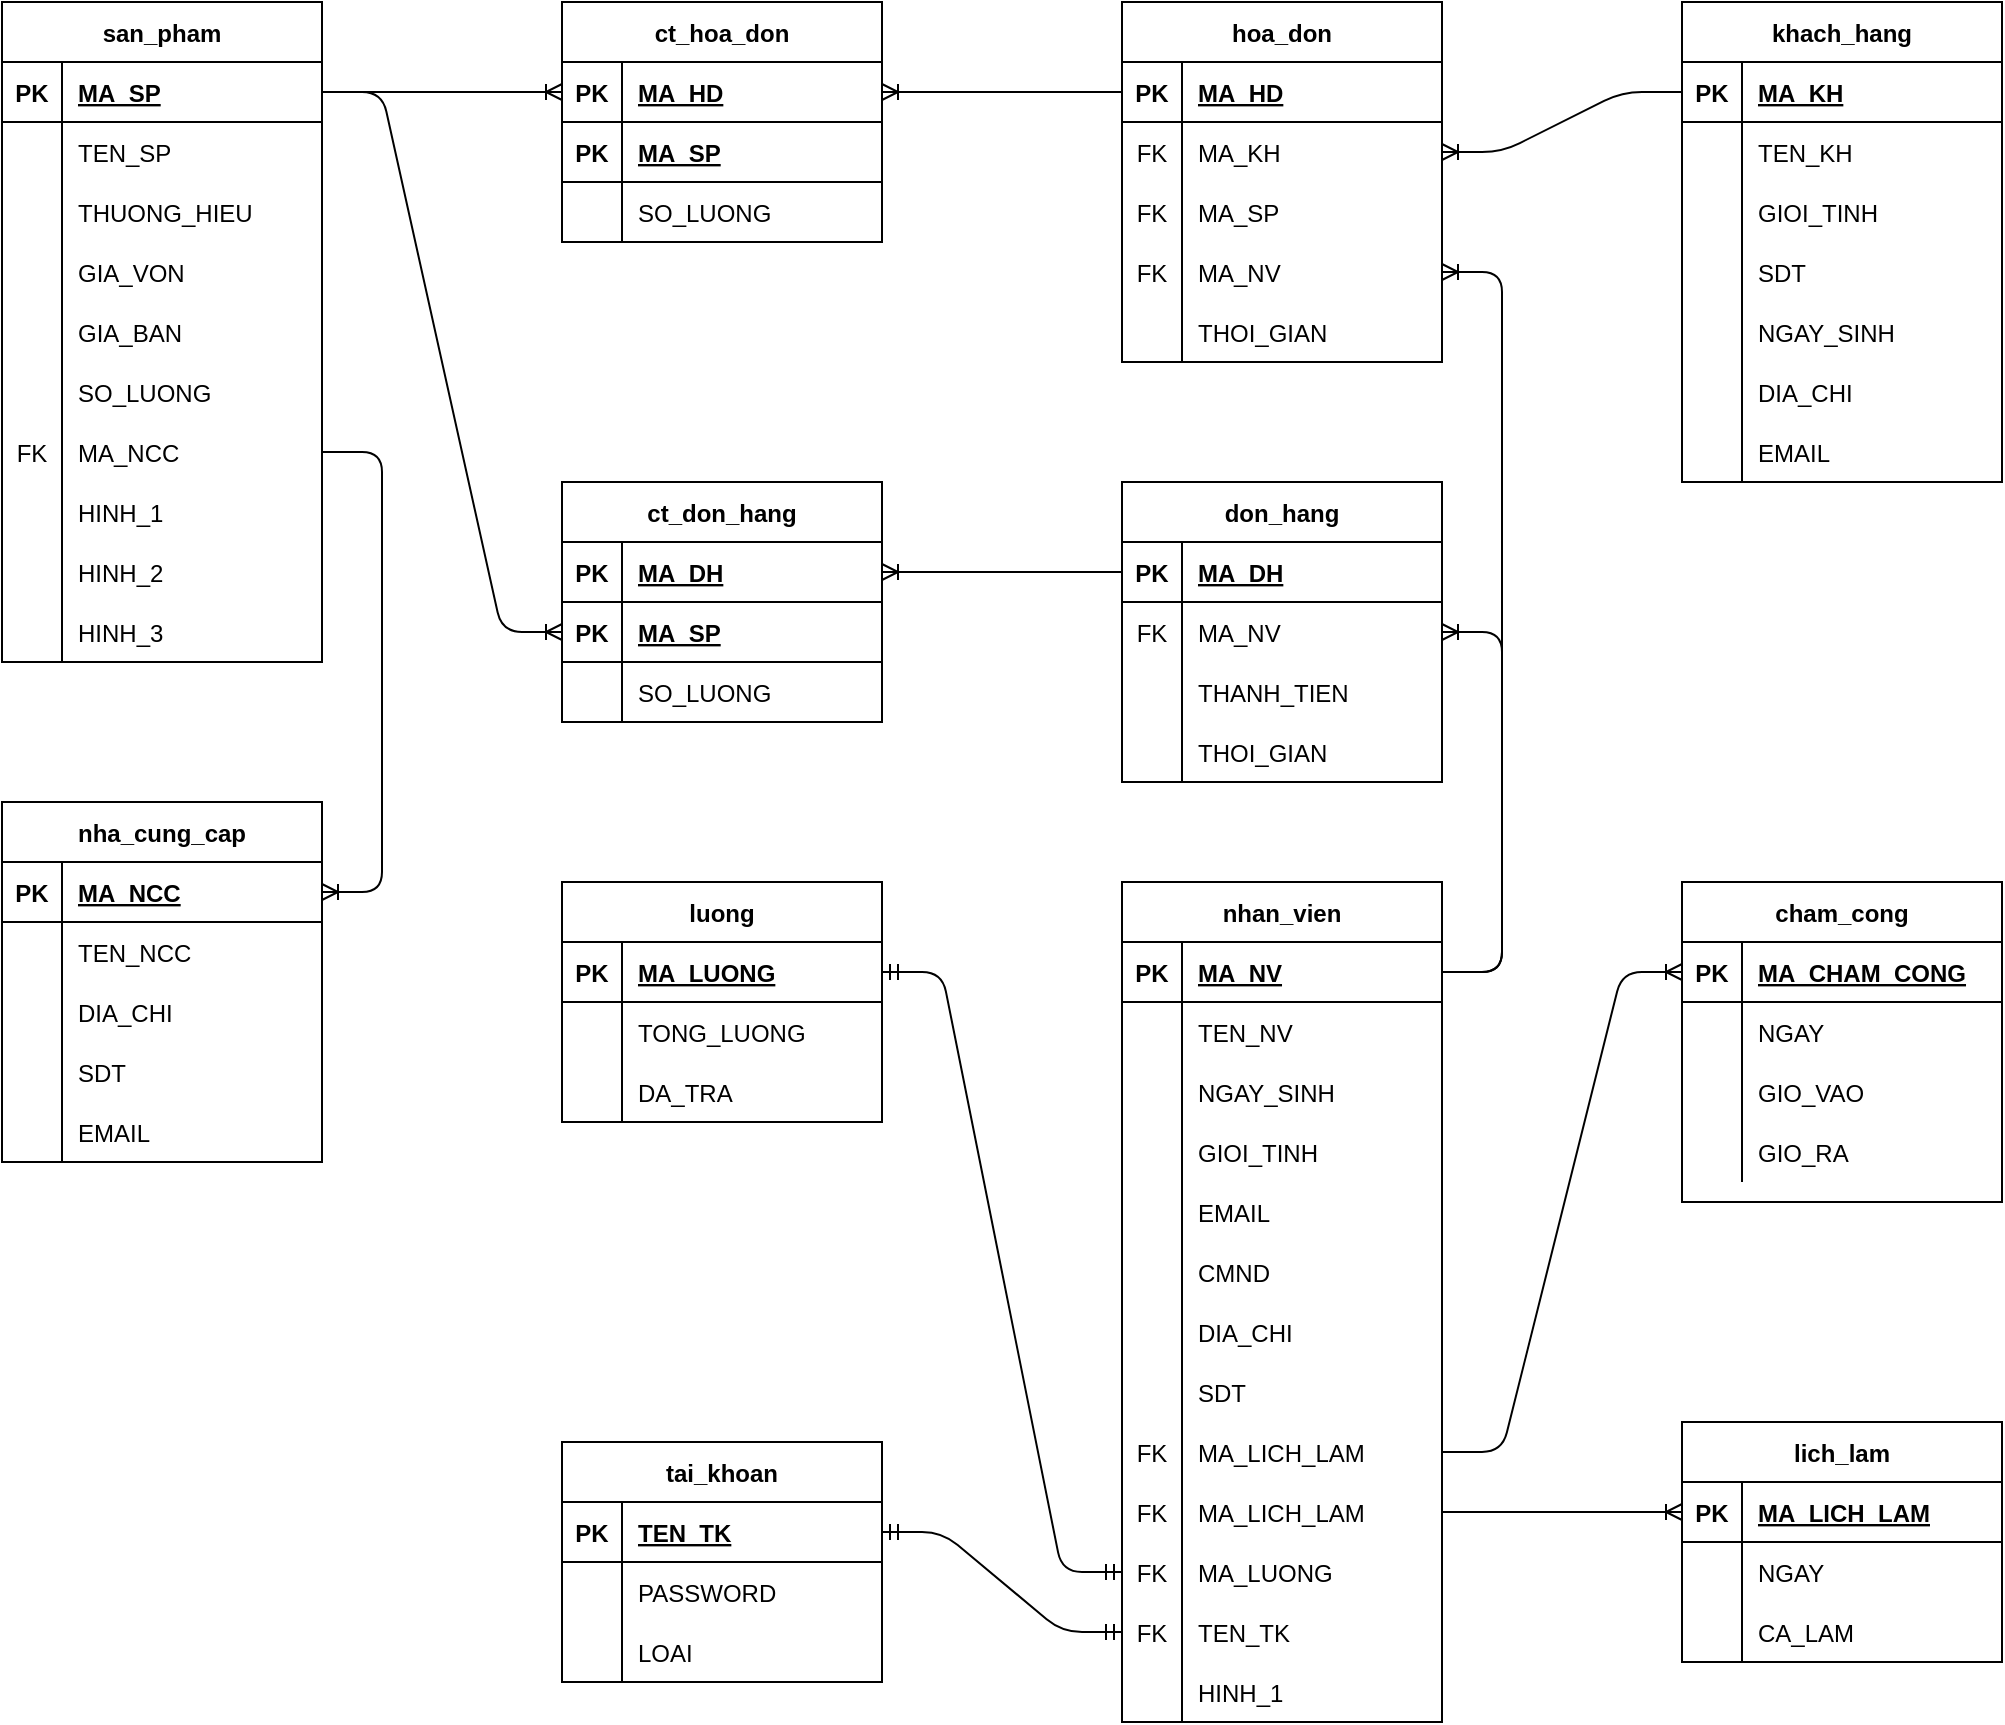 <mxfile version="13.10.6" type="device"><diagram id="R2lEEEUBdFMjLlhIrx00" name="Page-1"><mxGraphModel dx="1955" dy="898" grid="0" gridSize="10" guides="1" tooltips="1" connect="1" arrows="1" fold="1" page="0" pageScale="1" pageWidth="850" pageHeight="1100" math="0" shadow="0" extFonts="Permanent Marker^https://fonts.googleapis.com/css?family=Permanent+Marker"><root><mxCell id="0"/><mxCell id="1" parent="0"/><mxCell id="ixOHsUpX9Jf_jud0YiAF-10" value="san_pham" style="shape=table;startSize=30;container=1;collapsible=1;childLayout=tableLayout;fixedRows=1;rowLines=0;fontStyle=1;align=center;resizeLast=1;" vertex="1" parent="1"><mxGeometry x="80" width="160" height="330" as="geometry"/></mxCell><mxCell id="ixOHsUpX9Jf_jud0YiAF-11" value="" style="shape=partialRectangle;collapsible=0;dropTarget=0;pointerEvents=0;fillColor=none;top=0;left=0;bottom=1;right=0;points=[[0,0.5],[1,0.5]];portConstraint=eastwest;" vertex="1" parent="ixOHsUpX9Jf_jud0YiAF-10"><mxGeometry y="30" width="160" height="30" as="geometry"/></mxCell><mxCell id="ixOHsUpX9Jf_jud0YiAF-12" value="PK" style="shape=partialRectangle;connectable=0;fillColor=none;top=0;left=0;bottom=0;right=0;fontStyle=1;overflow=hidden;" vertex="1" parent="ixOHsUpX9Jf_jud0YiAF-11"><mxGeometry width="30" height="30" as="geometry"/></mxCell><mxCell id="ixOHsUpX9Jf_jud0YiAF-13" value="MA_SP" style="shape=partialRectangle;connectable=0;fillColor=none;top=0;left=0;bottom=0;right=0;align=left;spacingLeft=6;fontStyle=5;overflow=hidden;" vertex="1" parent="ixOHsUpX9Jf_jud0YiAF-11"><mxGeometry x="30" width="130" height="30" as="geometry"/></mxCell><mxCell id="ixOHsUpX9Jf_jud0YiAF-14" value="" style="shape=partialRectangle;collapsible=0;dropTarget=0;pointerEvents=0;fillColor=none;top=0;left=0;bottom=0;right=0;points=[[0,0.5],[1,0.5]];portConstraint=eastwest;" vertex="1" parent="ixOHsUpX9Jf_jud0YiAF-10"><mxGeometry y="60" width="160" height="30" as="geometry"/></mxCell><mxCell id="ixOHsUpX9Jf_jud0YiAF-15" value="" style="shape=partialRectangle;connectable=0;fillColor=none;top=0;left=0;bottom=0;right=0;editable=1;overflow=hidden;" vertex="1" parent="ixOHsUpX9Jf_jud0YiAF-14"><mxGeometry width="30" height="30" as="geometry"/></mxCell><mxCell id="ixOHsUpX9Jf_jud0YiAF-16" value="TEN_SP" style="shape=partialRectangle;connectable=0;fillColor=none;top=0;left=0;bottom=0;right=0;align=left;spacingLeft=6;overflow=hidden;" vertex="1" parent="ixOHsUpX9Jf_jud0YiAF-14"><mxGeometry x="30" width="130" height="30" as="geometry"/></mxCell><mxCell id="ixOHsUpX9Jf_jud0YiAF-17" value="" style="shape=partialRectangle;collapsible=0;dropTarget=0;pointerEvents=0;fillColor=none;top=0;left=0;bottom=0;right=0;points=[[0,0.5],[1,0.5]];portConstraint=eastwest;" vertex="1" parent="ixOHsUpX9Jf_jud0YiAF-10"><mxGeometry y="90" width="160" height="30" as="geometry"/></mxCell><mxCell id="ixOHsUpX9Jf_jud0YiAF-18" value="" style="shape=partialRectangle;connectable=0;fillColor=none;top=0;left=0;bottom=0;right=0;editable=1;overflow=hidden;" vertex="1" parent="ixOHsUpX9Jf_jud0YiAF-17"><mxGeometry width="30" height="30" as="geometry"/></mxCell><mxCell id="ixOHsUpX9Jf_jud0YiAF-19" value="THUONG_HIEU" style="shape=partialRectangle;connectable=0;fillColor=none;top=0;left=0;bottom=0;right=0;align=left;spacingLeft=6;overflow=hidden;" vertex="1" parent="ixOHsUpX9Jf_jud0YiAF-17"><mxGeometry x="30" width="130" height="30" as="geometry"/></mxCell><mxCell id="ixOHsUpX9Jf_jud0YiAF-20" value="" style="shape=partialRectangle;collapsible=0;dropTarget=0;pointerEvents=0;fillColor=none;top=0;left=0;bottom=0;right=0;points=[[0,0.5],[1,0.5]];portConstraint=eastwest;" vertex="1" parent="ixOHsUpX9Jf_jud0YiAF-10"><mxGeometry y="120" width="160" height="30" as="geometry"/></mxCell><mxCell id="ixOHsUpX9Jf_jud0YiAF-21" value="" style="shape=partialRectangle;connectable=0;fillColor=none;top=0;left=0;bottom=0;right=0;editable=1;overflow=hidden;" vertex="1" parent="ixOHsUpX9Jf_jud0YiAF-20"><mxGeometry width="30" height="30" as="geometry"/></mxCell><mxCell id="ixOHsUpX9Jf_jud0YiAF-22" value="GIA_VON" style="shape=partialRectangle;connectable=0;fillColor=none;top=0;left=0;bottom=0;right=0;align=left;spacingLeft=6;overflow=hidden;" vertex="1" parent="ixOHsUpX9Jf_jud0YiAF-20"><mxGeometry x="30" width="130" height="30" as="geometry"/></mxCell><mxCell id="ixOHsUpX9Jf_jud0YiAF-23" value="" style="shape=partialRectangle;collapsible=0;dropTarget=0;pointerEvents=0;fillColor=none;top=0;left=0;bottom=0;right=0;points=[[0,0.5],[1,0.5]];portConstraint=eastwest;" vertex="1" parent="ixOHsUpX9Jf_jud0YiAF-10"><mxGeometry y="150" width="160" height="30" as="geometry"/></mxCell><mxCell id="ixOHsUpX9Jf_jud0YiAF-24" value="" style="shape=partialRectangle;connectable=0;fillColor=none;top=0;left=0;bottom=0;right=0;editable=1;overflow=hidden;" vertex="1" parent="ixOHsUpX9Jf_jud0YiAF-23"><mxGeometry width="30" height="30" as="geometry"/></mxCell><mxCell id="ixOHsUpX9Jf_jud0YiAF-25" value="GIA_BAN" style="shape=partialRectangle;connectable=0;fillColor=none;top=0;left=0;bottom=0;right=0;align=left;spacingLeft=6;overflow=hidden;" vertex="1" parent="ixOHsUpX9Jf_jud0YiAF-23"><mxGeometry x="30" width="130" height="30" as="geometry"/></mxCell><mxCell id="ixOHsUpX9Jf_jud0YiAF-29" value="" style="shape=partialRectangle;collapsible=0;dropTarget=0;pointerEvents=0;fillColor=none;top=0;left=0;bottom=0;right=0;points=[[0,0.5],[1,0.5]];portConstraint=eastwest;" vertex="1" parent="ixOHsUpX9Jf_jud0YiAF-10"><mxGeometry y="180" width="160" height="30" as="geometry"/></mxCell><mxCell id="ixOHsUpX9Jf_jud0YiAF-30" value="" style="shape=partialRectangle;connectable=0;fillColor=none;top=0;left=0;bottom=0;right=0;editable=1;overflow=hidden;" vertex="1" parent="ixOHsUpX9Jf_jud0YiAF-29"><mxGeometry width="30" height="30" as="geometry"/></mxCell><mxCell id="ixOHsUpX9Jf_jud0YiAF-31" value="SO_LUONG" style="shape=partialRectangle;connectable=0;fillColor=none;top=0;left=0;bottom=0;right=0;align=left;spacingLeft=6;overflow=hidden;" vertex="1" parent="ixOHsUpX9Jf_jud0YiAF-29"><mxGeometry x="30" width="130" height="30" as="geometry"/></mxCell><mxCell id="ixOHsUpX9Jf_jud0YiAF-32" value="" style="shape=partialRectangle;collapsible=0;dropTarget=0;pointerEvents=0;fillColor=none;top=0;left=0;bottom=0;right=0;points=[[0,0.5],[1,0.5]];portConstraint=eastwest;" vertex="1" parent="ixOHsUpX9Jf_jud0YiAF-10"><mxGeometry y="210" width="160" height="30" as="geometry"/></mxCell><mxCell id="ixOHsUpX9Jf_jud0YiAF-33" value="FK" style="shape=partialRectangle;connectable=0;fillColor=none;top=0;left=0;bottom=0;right=0;fontStyle=0;overflow=hidden;" vertex="1" parent="ixOHsUpX9Jf_jud0YiAF-32"><mxGeometry width="30" height="30" as="geometry"/></mxCell><mxCell id="ixOHsUpX9Jf_jud0YiAF-34" value="MA_NCC" style="shape=partialRectangle;connectable=0;fillColor=none;top=0;left=0;bottom=0;right=0;align=left;spacingLeft=6;fontStyle=0;overflow=hidden;" vertex="1" parent="ixOHsUpX9Jf_jud0YiAF-32"><mxGeometry x="30" width="130" height="30" as="geometry"/></mxCell><mxCell id="ixOHsUpX9Jf_jud0YiAF-35" value="" style="shape=partialRectangle;collapsible=0;dropTarget=0;pointerEvents=0;fillColor=none;top=0;left=0;bottom=0;right=0;points=[[0,0.5],[1,0.5]];portConstraint=eastwest;" vertex="1" parent="ixOHsUpX9Jf_jud0YiAF-10"><mxGeometry y="240" width="160" height="30" as="geometry"/></mxCell><mxCell id="ixOHsUpX9Jf_jud0YiAF-36" value="" style="shape=partialRectangle;connectable=0;fillColor=none;top=0;left=0;bottom=0;right=0;editable=1;overflow=hidden;" vertex="1" parent="ixOHsUpX9Jf_jud0YiAF-35"><mxGeometry width="30" height="30" as="geometry"/></mxCell><mxCell id="ixOHsUpX9Jf_jud0YiAF-37" value="HINH_1" style="shape=partialRectangle;connectable=0;fillColor=none;top=0;left=0;bottom=0;right=0;align=left;spacingLeft=6;overflow=hidden;" vertex="1" parent="ixOHsUpX9Jf_jud0YiAF-35"><mxGeometry x="30" width="130" height="30" as="geometry"/></mxCell><mxCell id="ixOHsUpX9Jf_jud0YiAF-38" value="" style="shape=partialRectangle;collapsible=0;dropTarget=0;pointerEvents=0;fillColor=none;top=0;left=0;bottom=0;right=0;points=[[0,0.5],[1,0.5]];portConstraint=eastwest;" vertex="1" parent="ixOHsUpX9Jf_jud0YiAF-10"><mxGeometry y="270" width="160" height="30" as="geometry"/></mxCell><mxCell id="ixOHsUpX9Jf_jud0YiAF-39" value="" style="shape=partialRectangle;connectable=0;fillColor=none;top=0;left=0;bottom=0;right=0;editable=1;overflow=hidden;" vertex="1" parent="ixOHsUpX9Jf_jud0YiAF-38"><mxGeometry width="30" height="30" as="geometry"/></mxCell><mxCell id="ixOHsUpX9Jf_jud0YiAF-40" value="HINH_2" style="shape=partialRectangle;connectable=0;fillColor=none;top=0;left=0;bottom=0;right=0;align=left;spacingLeft=6;overflow=hidden;" vertex="1" parent="ixOHsUpX9Jf_jud0YiAF-38"><mxGeometry x="30" width="130" height="30" as="geometry"/></mxCell><mxCell id="ixOHsUpX9Jf_jud0YiAF-41" value="" style="shape=partialRectangle;collapsible=0;dropTarget=0;pointerEvents=0;fillColor=none;top=0;left=0;bottom=0;right=0;points=[[0,0.5],[1,0.5]];portConstraint=eastwest;" vertex="1" parent="ixOHsUpX9Jf_jud0YiAF-10"><mxGeometry y="300" width="160" height="30" as="geometry"/></mxCell><mxCell id="ixOHsUpX9Jf_jud0YiAF-42" value="" style="shape=partialRectangle;connectable=0;fillColor=none;top=0;left=0;bottom=0;right=0;editable=1;overflow=hidden;" vertex="1" parent="ixOHsUpX9Jf_jud0YiAF-41"><mxGeometry width="30" height="30" as="geometry"/></mxCell><mxCell id="ixOHsUpX9Jf_jud0YiAF-43" value="HINH_3" style="shape=partialRectangle;connectable=0;fillColor=none;top=0;left=0;bottom=0;right=0;align=left;spacingLeft=6;overflow=hidden;" vertex="1" parent="ixOHsUpX9Jf_jud0YiAF-41"><mxGeometry x="30" width="130" height="30" as="geometry"/></mxCell><mxCell id="ixOHsUpX9Jf_jud0YiAF-44" value="nha_cung_cap" style="shape=table;startSize=30;container=1;collapsible=1;childLayout=tableLayout;fixedRows=1;rowLines=0;fontStyle=1;align=center;resizeLast=1;" vertex="1" parent="1"><mxGeometry x="80" y="400" width="160" height="180" as="geometry"/></mxCell><mxCell id="ixOHsUpX9Jf_jud0YiAF-45" value="" style="shape=partialRectangle;collapsible=0;dropTarget=0;pointerEvents=0;fillColor=none;top=0;left=0;bottom=1;right=0;points=[[0,0.5],[1,0.5]];portConstraint=eastwest;" vertex="1" parent="ixOHsUpX9Jf_jud0YiAF-44"><mxGeometry y="30" width="160" height="30" as="geometry"/></mxCell><mxCell id="ixOHsUpX9Jf_jud0YiAF-46" value="PK" style="shape=partialRectangle;connectable=0;fillColor=none;top=0;left=0;bottom=0;right=0;fontStyle=1;overflow=hidden;" vertex="1" parent="ixOHsUpX9Jf_jud0YiAF-45"><mxGeometry width="30" height="30" as="geometry"/></mxCell><mxCell id="ixOHsUpX9Jf_jud0YiAF-47" value="MA_NCC" style="shape=partialRectangle;connectable=0;fillColor=none;top=0;left=0;bottom=0;right=0;align=left;spacingLeft=6;fontStyle=5;overflow=hidden;" vertex="1" parent="ixOHsUpX9Jf_jud0YiAF-45"><mxGeometry x="30" width="130" height="30" as="geometry"/></mxCell><mxCell id="ixOHsUpX9Jf_jud0YiAF-48" value="" style="shape=partialRectangle;collapsible=0;dropTarget=0;pointerEvents=0;fillColor=none;top=0;left=0;bottom=0;right=0;points=[[0,0.5],[1,0.5]];portConstraint=eastwest;" vertex="1" parent="ixOHsUpX9Jf_jud0YiAF-44"><mxGeometry y="60" width="160" height="30" as="geometry"/></mxCell><mxCell id="ixOHsUpX9Jf_jud0YiAF-49" value="" style="shape=partialRectangle;connectable=0;fillColor=none;top=0;left=0;bottom=0;right=0;editable=1;overflow=hidden;" vertex="1" parent="ixOHsUpX9Jf_jud0YiAF-48"><mxGeometry width="30" height="30" as="geometry"/></mxCell><mxCell id="ixOHsUpX9Jf_jud0YiAF-50" value="TEN_NCC" style="shape=partialRectangle;connectable=0;fillColor=none;top=0;left=0;bottom=0;right=0;align=left;spacingLeft=6;overflow=hidden;" vertex="1" parent="ixOHsUpX9Jf_jud0YiAF-48"><mxGeometry x="30" width="130" height="30" as="geometry"/></mxCell><mxCell id="ixOHsUpX9Jf_jud0YiAF-51" value="" style="shape=partialRectangle;collapsible=0;dropTarget=0;pointerEvents=0;fillColor=none;top=0;left=0;bottom=0;right=0;points=[[0,0.5],[1,0.5]];portConstraint=eastwest;" vertex="1" parent="ixOHsUpX9Jf_jud0YiAF-44"><mxGeometry y="90" width="160" height="30" as="geometry"/></mxCell><mxCell id="ixOHsUpX9Jf_jud0YiAF-52" value="" style="shape=partialRectangle;connectable=0;fillColor=none;top=0;left=0;bottom=0;right=0;editable=1;overflow=hidden;" vertex="1" parent="ixOHsUpX9Jf_jud0YiAF-51"><mxGeometry width="30" height="30" as="geometry"/></mxCell><mxCell id="ixOHsUpX9Jf_jud0YiAF-53" value="DIA_CHI" style="shape=partialRectangle;connectable=0;fillColor=none;top=0;left=0;bottom=0;right=0;align=left;spacingLeft=6;overflow=hidden;" vertex="1" parent="ixOHsUpX9Jf_jud0YiAF-51"><mxGeometry x="30" width="130" height="30" as="geometry"/></mxCell><mxCell id="ixOHsUpX9Jf_jud0YiAF-54" value="" style="shape=partialRectangle;collapsible=0;dropTarget=0;pointerEvents=0;fillColor=none;top=0;left=0;bottom=0;right=0;points=[[0,0.5],[1,0.5]];portConstraint=eastwest;" vertex="1" parent="ixOHsUpX9Jf_jud0YiAF-44"><mxGeometry y="120" width="160" height="30" as="geometry"/></mxCell><mxCell id="ixOHsUpX9Jf_jud0YiAF-55" value="" style="shape=partialRectangle;connectable=0;fillColor=none;top=0;left=0;bottom=0;right=0;editable=1;overflow=hidden;" vertex="1" parent="ixOHsUpX9Jf_jud0YiAF-54"><mxGeometry width="30" height="30" as="geometry"/></mxCell><mxCell id="ixOHsUpX9Jf_jud0YiAF-56" value="SDT" style="shape=partialRectangle;connectable=0;fillColor=none;top=0;left=0;bottom=0;right=0;align=left;spacingLeft=6;overflow=hidden;" vertex="1" parent="ixOHsUpX9Jf_jud0YiAF-54"><mxGeometry x="30" width="130" height="30" as="geometry"/></mxCell><mxCell id="ixOHsUpX9Jf_jud0YiAF-60" value="" style="shape=partialRectangle;collapsible=0;dropTarget=0;pointerEvents=0;fillColor=none;top=0;left=0;bottom=0;right=0;points=[[0,0.5],[1,0.5]];portConstraint=eastwest;" vertex="1" parent="ixOHsUpX9Jf_jud0YiAF-44"><mxGeometry y="150" width="160" height="30" as="geometry"/></mxCell><mxCell id="ixOHsUpX9Jf_jud0YiAF-61" value="" style="shape=partialRectangle;connectable=0;fillColor=none;top=0;left=0;bottom=0;right=0;editable=1;overflow=hidden;" vertex="1" parent="ixOHsUpX9Jf_jud0YiAF-60"><mxGeometry width="30" height="30" as="geometry"/></mxCell><mxCell id="ixOHsUpX9Jf_jud0YiAF-62" value="EMAIL" style="shape=partialRectangle;connectable=0;fillColor=none;top=0;left=0;bottom=0;right=0;align=left;spacingLeft=6;overflow=hidden;" vertex="1" parent="ixOHsUpX9Jf_jud0YiAF-60"><mxGeometry x="30" width="130" height="30" as="geometry"/></mxCell><mxCell id="ixOHsUpX9Jf_jud0YiAF-63" value="hoa_don" style="shape=table;startSize=30;container=1;collapsible=1;childLayout=tableLayout;fixedRows=1;rowLines=0;fontStyle=1;align=center;resizeLast=1;" vertex="1" parent="1"><mxGeometry x="640" width="160" height="180" as="geometry"/></mxCell><mxCell id="ixOHsUpX9Jf_jud0YiAF-64" value="" style="shape=partialRectangle;collapsible=0;dropTarget=0;pointerEvents=0;fillColor=none;top=0;left=0;bottom=1;right=0;points=[[0,0.5],[1,0.5]];portConstraint=eastwest;" vertex="1" parent="ixOHsUpX9Jf_jud0YiAF-63"><mxGeometry y="30" width="160" height="30" as="geometry"/></mxCell><mxCell id="ixOHsUpX9Jf_jud0YiAF-65" value="PK" style="shape=partialRectangle;connectable=0;fillColor=none;top=0;left=0;bottom=0;right=0;fontStyle=1;overflow=hidden;" vertex="1" parent="ixOHsUpX9Jf_jud0YiAF-64"><mxGeometry width="30" height="30" as="geometry"/></mxCell><mxCell id="ixOHsUpX9Jf_jud0YiAF-66" value="MA_HD" style="shape=partialRectangle;connectable=0;fillColor=none;top=0;left=0;bottom=0;right=0;align=left;spacingLeft=6;fontStyle=5;overflow=hidden;" vertex="1" parent="ixOHsUpX9Jf_jud0YiAF-64"><mxGeometry x="30" width="130" height="30" as="geometry"/></mxCell><mxCell id="ixOHsUpX9Jf_jud0YiAF-76" value="" style="shape=partialRectangle;collapsible=0;dropTarget=0;pointerEvents=0;fillColor=none;top=0;left=0;bottom=0;right=0;points=[[0,0.5],[1,0.5]];portConstraint=eastwest;" vertex="1" parent="ixOHsUpX9Jf_jud0YiAF-63"><mxGeometry y="60" width="160" height="30" as="geometry"/></mxCell><mxCell id="ixOHsUpX9Jf_jud0YiAF-77" value="FK" style="shape=partialRectangle;connectable=0;fillColor=none;top=0;left=0;bottom=0;right=0;fontStyle=0;overflow=hidden;" vertex="1" parent="ixOHsUpX9Jf_jud0YiAF-76"><mxGeometry width="30" height="30" as="geometry"/></mxCell><mxCell id="ixOHsUpX9Jf_jud0YiAF-78" value="MA_KH" style="shape=partialRectangle;connectable=0;fillColor=none;top=0;left=0;bottom=0;right=0;align=left;spacingLeft=6;fontStyle=0;overflow=hidden;" vertex="1" parent="ixOHsUpX9Jf_jud0YiAF-76"><mxGeometry x="30" width="130" height="30" as="geometry"/></mxCell><mxCell id="ixOHsUpX9Jf_jud0YiAF-79" value="" style="shape=partialRectangle;collapsible=0;dropTarget=0;pointerEvents=0;fillColor=none;top=0;left=0;bottom=0;right=0;points=[[0,0.5],[1,0.5]];portConstraint=eastwest;" vertex="1" parent="ixOHsUpX9Jf_jud0YiAF-63"><mxGeometry y="90" width="160" height="30" as="geometry"/></mxCell><mxCell id="ixOHsUpX9Jf_jud0YiAF-80" value="FK" style="shape=partialRectangle;connectable=0;fillColor=none;top=0;left=0;bottom=0;right=0;fontStyle=0;overflow=hidden;" vertex="1" parent="ixOHsUpX9Jf_jud0YiAF-79"><mxGeometry width="30" height="30" as="geometry"/></mxCell><mxCell id="ixOHsUpX9Jf_jud0YiAF-81" value="MA_SP" style="shape=partialRectangle;connectable=0;fillColor=none;top=0;left=0;bottom=0;right=0;align=left;spacingLeft=6;fontStyle=0;overflow=hidden;" vertex="1" parent="ixOHsUpX9Jf_jud0YiAF-79"><mxGeometry x="30" width="130" height="30" as="geometry"/></mxCell><mxCell id="ixOHsUpX9Jf_jud0YiAF-82" value="" style="shape=partialRectangle;collapsible=0;dropTarget=0;pointerEvents=0;fillColor=none;top=0;left=0;bottom=0;right=0;points=[[0,0.5],[1,0.5]];portConstraint=eastwest;" vertex="1" parent="ixOHsUpX9Jf_jud0YiAF-63"><mxGeometry y="120" width="160" height="30" as="geometry"/></mxCell><mxCell id="ixOHsUpX9Jf_jud0YiAF-83" value="FK" style="shape=partialRectangle;connectable=0;fillColor=none;top=0;left=0;bottom=0;right=0;fontStyle=0;overflow=hidden;" vertex="1" parent="ixOHsUpX9Jf_jud0YiAF-82"><mxGeometry width="30" height="30" as="geometry"/></mxCell><mxCell id="ixOHsUpX9Jf_jud0YiAF-84" value="MA_NV" style="shape=partialRectangle;connectable=0;fillColor=none;top=0;left=0;bottom=0;right=0;align=left;spacingLeft=6;fontStyle=0;overflow=hidden;" vertex="1" parent="ixOHsUpX9Jf_jud0YiAF-82"><mxGeometry x="30" width="130" height="30" as="geometry"/></mxCell><mxCell id="ixOHsUpX9Jf_jud0YiAF-85" value="" style="shape=partialRectangle;collapsible=0;dropTarget=0;pointerEvents=0;fillColor=none;top=0;left=0;bottom=0;right=0;points=[[0,0.5],[1,0.5]];portConstraint=eastwest;" vertex="1" parent="ixOHsUpX9Jf_jud0YiAF-63"><mxGeometry y="150" width="160" height="30" as="geometry"/></mxCell><mxCell id="ixOHsUpX9Jf_jud0YiAF-86" value="" style="shape=partialRectangle;connectable=0;fillColor=none;top=0;left=0;bottom=0;right=0;editable=1;overflow=hidden;" vertex="1" parent="ixOHsUpX9Jf_jud0YiAF-85"><mxGeometry width="30" height="30" as="geometry"/></mxCell><mxCell id="ixOHsUpX9Jf_jud0YiAF-87" value="THOI_GIAN" style="shape=partialRectangle;connectable=0;fillColor=none;top=0;left=0;bottom=0;right=0;align=left;spacingLeft=6;overflow=hidden;" vertex="1" parent="ixOHsUpX9Jf_jud0YiAF-85"><mxGeometry x="30" width="130" height="30" as="geometry"/></mxCell><mxCell id="ixOHsUpX9Jf_jud0YiAF-88" value="ct_hoa_don" style="shape=table;startSize=30;container=1;collapsible=1;childLayout=tableLayout;fixedRows=1;rowLines=0;fontStyle=1;align=center;resizeLast=1;" vertex="1" parent="1"><mxGeometry x="360" width="160" height="120" as="geometry"/></mxCell><mxCell id="ixOHsUpX9Jf_jud0YiAF-89" value="" style="shape=partialRectangle;collapsible=0;dropTarget=0;pointerEvents=0;fillColor=none;top=0;left=0;bottom=1;right=0;points=[[0,0.5],[1,0.5]];portConstraint=eastwest;" vertex="1" parent="ixOHsUpX9Jf_jud0YiAF-88"><mxGeometry y="30" width="160" height="30" as="geometry"/></mxCell><mxCell id="ixOHsUpX9Jf_jud0YiAF-90" value="PK" style="shape=partialRectangle;connectable=0;fillColor=none;top=0;left=0;bottom=0;right=0;fontStyle=1;overflow=hidden;" vertex="1" parent="ixOHsUpX9Jf_jud0YiAF-89"><mxGeometry width="30" height="30" as="geometry"/></mxCell><mxCell id="ixOHsUpX9Jf_jud0YiAF-91" value="MA_HD" style="shape=partialRectangle;connectable=0;fillColor=none;top=0;left=0;bottom=0;right=0;align=left;spacingLeft=6;fontStyle=5;overflow=hidden;" vertex="1" parent="ixOHsUpX9Jf_jud0YiAF-89"><mxGeometry x="30" width="130" height="30" as="geometry"/></mxCell><mxCell id="ixOHsUpX9Jf_jud0YiAF-101" value="" style="shape=partialRectangle;collapsible=0;dropTarget=0;pointerEvents=0;fillColor=none;top=0;left=0;bottom=1;right=0;points=[[0,0.5],[1,0.5]];portConstraint=eastwest;" vertex="1" parent="ixOHsUpX9Jf_jud0YiAF-88"><mxGeometry y="60" width="160" height="30" as="geometry"/></mxCell><mxCell id="ixOHsUpX9Jf_jud0YiAF-102" value="PK" style="shape=partialRectangle;connectable=0;fillColor=none;top=0;left=0;bottom=0;right=0;fontStyle=1;overflow=hidden;" vertex="1" parent="ixOHsUpX9Jf_jud0YiAF-101"><mxGeometry width="30" height="30" as="geometry"/></mxCell><mxCell id="ixOHsUpX9Jf_jud0YiAF-103" value="MA_SP" style="shape=partialRectangle;connectable=0;fillColor=none;top=0;left=0;bottom=0;right=0;align=left;spacingLeft=6;fontStyle=5;overflow=hidden;" vertex="1" parent="ixOHsUpX9Jf_jud0YiAF-101"><mxGeometry x="30" width="130" height="30" as="geometry"/></mxCell><mxCell id="ixOHsUpX9Jf_jud0YiAF-92" value="" style="shape=partialRectangle;collapsible=0;dropTarget=0;pointerEvents=0;fillColor=none;top=0;left=0;bottom=0;right=0;points=[[0,0.5],[1,0.5]];portConstraint=eastwest;" vertex="1" parent="ixOHsUpX9Jf_jud0YiAF-88"><mxGeometry y="90" width="160" height="30" as="geometry"/></mxCell><mxCell id="ixOHsUpX9Jf_jud0YiAF-93" value="" style="shape=partialRectangle;connectable=0;fillColor=none;top=0;left=0;bottom=0;right=0;editable=1;overflow=hidden;" vertex="1" parent="ixOHsUpX9Jf_jud0YiAF-92"><mxGeometry width="30" height="30" as="geometry"/></mxCell><mxCell id="ixOHsUpX9Jf_jud0YiAF-94" value="SO_LUONG" style="shape=partialRectangle;connectable=0;fillColor=none;top=0;left=0;bottom=0;right=0;align=left;spacingLeft=6;overflow=hidden;" vertex="1" parent="ixOHsUpX9Jf_jud0YiAF-92"><mxGeometry x="30" width="130" height="30" as="geometry"/></mxCell><mxCell id="ixOHsUpX9Jf_jud0YiAF-104" value="" style="edgeStyle=entityRelationEdgeStyle;fontSize=12;html=1;endArrow=ERoneToMany;exitX=1;exitY=0.5;exitDx=0;exitDy=0;entryX=0;entryY=0.5;entryDx=0;entryDy=0;" edge="1" parent="1" source="ixOHsUpX9Jf_jud0YiAF-11" target="ixOHsUpX9Jf_jud0YiAF-89"><mxGeometry width="100" height="100" relative="1" as="geometry"><mxPoint x="370" y="360" as="sourcePoint"/><mxPoint x="470" y="260" as="targetPoint"/></mxGeometry></mxCell><mxCell id="ixOHsUpX9Jf_jud0YiAF-106" value="" style="edgeStyle=entityRelationEdgeStyle;fontSize=12;html=1;endArrow=ERoneToMany;exitX=0;exitY=0.5;exitDx=0;exitDy=0;entryX=1;entryY=0.5;entryDx=0;entryDy=0;" edge="1" parent="1" source="ixOHsUpX9Jf_jud0YiAF-64" target="ixOHsUpX9Jf_jud0YiAF-89"><mxGeometry width="100" height="100" relative="1" as="geometry"><mxPoint x="440" y="270" as="sourcePoint"/><mxPoint x="540" y="170" as="targetPoint"/></mxGeometry></mxCell><mxCell id="ixOHsUpX9Jf_jud0YiAF-107" value="don_hang" style="shape=table;startSize=30;container=1;collapsible=1;childLayout=tableLayout;fixedRows=1;rowLines=0;fontStyle=1;align=center;resizeLast=1;" vertex="1" parent="1"><mxGeometry x="640" y="240" width="160" height="150" as="geometry"/></mxCell><mxCell id="ixOHsUpX9Jf_jud0YiAF-108" value="" style="shape=partialRectangle;collapsible=0;dropTarget=0;pointerEvents=0;fillColor=none;top=0;left=0;bottom=1;right=0;points=[[0,0.5],[1,0.5]];portConstraint=eastwest;" vertex="1" parent="ixOHsUpX9Jf_jud0YiAF-107"><mxGeometry y="30" width="160" height="30" as="geometry"/></mxCell><mxCell id="ixOHsUpX9Jf_jud0YiAF-109" value="PK" style="shape=partialRectangle;connectable=0;fillColor=none;top=0;left=0;bottom=0;right=0;fontStyle=1;overflow=hidden;" vertex="1" parent="ixOHsUpX9Jf_jud0YiAF-108"><mxGeometry width="30" height="30" as="geometry"/></mxCell><mxCell id="ixOHsUpX9Jf_jud0YiAF-110" value="MA_DH" style="shape=partialRectangle;connectable=0;fillColor=none;top=0;left=0;bottom=0;right=0;align=left;spacingLeft=6;fontStyle=5;overflow=hidden;" vertex="1" parent="ixOHsUpX9Jf_jud0YiAF-108"><mxGeometry x="30" width="130" height="30" as="geometry"/></mxCell><mxCell id="ixOHsUpX9Jf_jud0YiAF-120" value="" style="shape=partialRectangle;collapsible=0;dropTarget=0;pointerEvents=0;fillColor=none;top=0;left=0;bottom=0;right=0;points=[[0,0.5],[1,0.5]];portConstraint=eastwest;" vertex="1" parent="ixOHsUpX9Jf_jud0YiAF-107"><mxGeometry y="60" width="160" height="30" as="geometry"/></mxCell><mxCell id="ixOHsUpX9Jf_jud0YiAF-121" value="FK" style="shape=partialRectangle;connectable=0;fillColor=none;top=0;left=0;bottom=0;right=0;fontStyle=0;overflow=hidden;" vertex="1" parent="ixOHsUpX9Jf_jud0YiAF-120"><mxGeometry width="30" height="30" as="geometry"/></mxCell><mxCell id="ixOHsUpX9Jf_jud0YiAF-122" value="MA_NV" style="shape=partialRectangle;connectable=0;fillColor=none;top=0;left=0;bottom=0;right=0;align=left;spacingLeft=6;fontStyle=0;overflow=hidden;" vertex="1" parent="ixOHsUpX9Jf_jud0YiAF-120"><mxGeometry x="30" width="130" height="30" as="geometry"/></mxCell><mxCell id="ixOHsUpX9Jf_jud0YiAF-123" value="" style="shape=partialRectangle;collapsible=0;dropTarget=0;pointerEvents=0;fillColor=none;top=0;left=0;bottom=0;right=0;points=[[0,0.5],[1,0.5]];portConstraint=eastwest;" vertex="1" parent="ixOHsUpX9Jf_jud0YiAF-107"><mxGeometry y="90" width="160" height="30" as="geometry"/></mxCell><mxCell id="ixOHsUpX9Jf_jud0YiAF-124" value="" style="shape=partialRectangle;connectable=0;fillColor=none;top=0;left=0;bottom=0;right=0;editable=1;overflow=hidden;" vertex="1" parent="ixOHsUpX9Jf_jud0YiAF-123"><mxGeometry width="30" height="30" as="geometry"/></mxCell><mxCell id="ixOHsUpX9Jf_jud0YiAF-125" value="THANH_TIEN" style="shape=partialRectangle;connectable=0;fillColor=none;top=0;left=0;bottom=0;right=0;align=left;spacingLeft=6;overflow=hidden;" vertex="1" parent="ixOHsUpX9Jf_jud0YiAF-123"><mxGeometry x="30" width="130" height="30" as="geometry"/></mxCell><mxCell id="ixOHsUpX9Jf_jud0YiAF-126" value="" style="shape=partialRectangle;collapsible=0;dropTarget=0;pointerEvents=0;fillColor=none;top=0;left=0;bottom=0;right=0;points=[[0,0.5],[1,0.5]];portConstraint=eastwest;" vertex="1" parent="ixOHsUpX9Jf_jud0YiAF-107"><mxGeometry y="120" width="160" height="30" as="geometry"/></mxCell><mxCell id="ixOHsUpX9Jf_jud0YiAF-127" value="" style="shape=partialRectangle;connectable=0;fillColor=none;top=0;left=0;bottom=0;right=0;editable=1;overflow=hidden;" vertex="1" parent="ixOHsUpX9Jf_jud0YiAF-126"><mxGeometry width="30" height="30" as="geometry"/></mxCell><mxCell id="ixOHsUpX9Jf_jud0YiAF-128" value="THOI_GIAN" style="shape=partialRectangle;connectable=0;fillColor=none;top=0;left=0;bottom=0;right=0;align=left;spacingLeft=6;overflow=hidden;" vertex="1" parent="ixOHsUpX9Jf_jud0YiAF-126"><mxGeometry x="30" width="130" height="30" as="geometry"/></mxCell><mxCell id="ixOHsUpX9Jf_jud0YiAF-129" value="ct_don_hang" style="shape=table;startSize=30;container=1;collapsible=1;childLayout=tableLayout;fixedRows=1;rowLines=0;fontStyle=1;align=center;resizeLast=1;" vertex="1" parent="1"><mxGeometry x="360" y="240" width="160" height="120" as="geometry"/></mxCell><mxCell id="ixOHsUpX9Jf_jud0YiAF-130" value="" style="shape=partialRectangle;collapsible=0;dropTarget=0;pointerEvents=0;fillColor=none;top=0;left=0;bottom=1;right=0;points=[[0,0.5],[1,0.5]];portConstraint=eastwest;" vertex="1" parent="ixOHsUpX9Jf_jud0YiAF-129"><mxGeometry y="30" width="160" height="30" as="geometry"/></mxCell><mxCell id="ixOHsUpX9Jf_jud0YiAF-131" value="PK" style="shape=partialRectangle;connectable=0;fillColor=none;top=0;left=0;bottom=0;right=0;fontStyle=1;overflow=hidden;" vertex="1" parent="ixOHsUpX9Jf_jud0YiAF-130"><mxGeometry width="30" height="30" as="geometry"/></mxCell><mxCell id="ixOHsUpX9Jf_jud0YiAF-132" value="MA_DH" style="shape=partialRectangle;connectable=0;fillColor=none;top=0;left=0;bottom=0;right=0;align=left;spacingLeft=6;fontStyle=5;overflow=hidden;" vertex="1" parent="ixOHsUpX9Jf_jud0YiAF-130"><mxGeometry x="30" width="130" height="30" as="geometry"/></mxCell><mxCell id="ixOHsUpX9Jf_jud0YiAF-142" value="" style="shape=partialRectangle;collapsible=0;dropTarget=0;pointerEvents=0;fillColor=none;top=0;left=0;bottom=1;right=0;points=[[0,0.5],[1,0.5]];portConstraint=eastwest;" vertex="1" parent="ixOHsUpX9Jf_jud0YiAF-129"><mxGeometry y="60" width="160" height="30" as="geometry"/></mxCell><mxCell id="ixOHsUpX9Jf_jud0YiAF-143" value="PK" style="shape=partialRectangle;connectable=0;fillColor=none;top=0;left=0;bottom=0;right=0;fontStyle=1;overflow=hidden;" vertex="1" parent="ixOHsUpX9Jf_jud0YiAF-142"><mxGeometry width="30" height="30" as="geometry"/></mxCell><mxCell id="ixOHsUpX9Jf_jud0YiAF-144" value="MA_SP" style="shape=partialRectangle;connectable=0;fillColor=none;top=0;left=0;bottom=0;right=0;align=left;spacingLeft=6;fontStyle=5;overflow=hidden;" vertex="1" parent="ixOHsUpX9Jf_jud0YiAF-142"><mxGeometry x="30" width="130" height="30" as="geometry"/></mxCell><mxCell id="ixOHsUpX9Jf_jud0YiAF-133" value="" style="shape=partialRectangle;collapsible=0;dropTarget=0;pointerEvents=0;fillColor=none;top=0;left=0;bottom=0;right=0;points=[[0,0.5],[1,0.5]];portConstraint=eastwest;" vertex="1" parent="ixOHsUpX9Jf_jud0YiAF-129"><mxGeometry y="90" width="160" height="30" as="geometry"/></mxCell><mxCell id="ixOHsUpX9Jf_jud0YiAF-134" value="" style="shape=partialRectangle;connectable=0;fillColor=none;top=0;left=0;bottom=0;right=0;editable=1;overflow=hidden;" vertex="1" parent="ixOHsUpX9Jf_jud0YiAF-133"><mxGeometry width="30" height="30" as="geometry"/></mxCell><mxCell id="ixOHsUpX9Jf_jud0YiAF-135" value="SO_LUONG" style="shape=partialRectangle;connectable=0;fillColor=none;top=0;left=0;bottom=0;right=0;align=left;spacingLeft=6;overflow=hidden;" vertex="1" parent="ixOHsUpX9Jf_jud0YiAF-133"><mxGeometry x="30" width="130" height="30" as="geometry"/></mxCell><mxCell id="ixOHsUpX9Jf_jud0YiAF-145" value="" style="edgeStyle=entityRelationEdgeStyle;fontSize=12;html=1;endArrow=ERoneToMany;exitX=0;exitY=0.5;exitDx=0;exitDy=0;entryX=1;entryY=0.5;entryDx=0;entryDy=0;" edge="1" parent="1" source="ixOHsUpX9Jf_jud0YiAF-108" target="ixOHsUpX9Jf_jud0YiAF-130"><mxGeometry width="100" height="100" relative="1" as="geometry"><mxPoint x="560" y="530" as="sourcePoint"/><mxPoint x="660" y="430" as="targetPoint"/></mxGeometry></mxCell><mxCell id="ixOHsUpX9Jf_jud0YiAF-146" value="" style="edgeStyle=entityRelationEdgeStyle;fontSize=12;html=1;endArrow=ERoneToMany;exitX=1;exitY=0.5;exitDx=0;exitDy=0;entryX=0;entryY=0.5;entryDx=0;entryDy=0;" edge="1" parent="1" source="ixOHsUpX9Jf_jud0YiAF-11" target="ixOHsUpX9Jf_jud0YiAF-142"><mxGeometry width="100" height="100" relative="1" as="geometry"><mxPoint x="420" y="540" as="sourcePoint"/><mxPoint x="520" y="440" as="targetPoint"/></mxGeometry></mxCell><mxCell id="ixOHsUpX9Jf_jud0YiAF-147" value="khach_hang" style="shape=table;startSize=30;container=1;collapsible=1;childLayout=tableLayout;fixedRows=1;rowLines=0;fontStyle=1;align=center;resizeLast=1;" vertex="1" parent="1"><mxGeometry x="920" width="160" height="240" as="geometry"/></mxCell><mxCell id="ixOHsUpX9Jf_jud0YiAF-148" value="" style="shape=partialRectangle;collapsible=0;dropTarget=0;pointerEvents=0;fillColor=none;top=0;left=0;bottom=1;right=0;points=[[0,0.5],[1,0.5]];portConstraint=eastwest;" vertex="1" parent="ixOHsUpX9Jf_jud0YiAF-147"><mxGeometry y="30" width="160" height="30" as="geometry"/></mxCell><mxCell id="ixOHsUpX9Jf_jud0YiAF-149" value="PK" style="shape=partialRectangle;connectable=0;fillColor=none;top=0;left=0;bottom=0;right=0;fontStyle=1;overflow=hidden;" vertex="1" parent="ixOHsUpX9Jf_jud0YiAF-148"><mxGeometry width="30" height="30" as="geometry"/></mxCell><mxCell id="ixOHsUpX9Jf_jud0YiAF-150" value="MA_KH" style="shape=partialRectangle;connectable=0;fillColor=none;top=0;left=0;bottom=0;right=0;align=left;spacingLeft=6;fontStyle=5;overflow=hidden;" vertex="1" parent="ixOHsUpX9Jf_jud0YiAF-148"><mxGeometry x="30" width="130" height="30" as="geometry"/></mxCell><mxCell id="ixOHsUpX9Jf_jud0YiAF-151" value="" style="shape=partialRectangle;collapsible=0;dropTarget=0;pointerEvents=0;fillColor=none;top=0;left=0;bottom=0;right=0;points=[[0,0.5],[1,0.5]];portConstraint=eastwest;" vertex="1" parent="ixOHsUpX9Jf_jud0YiAF-147"><mxGeometry y="60" width="160" height="30" as="geometry"/></mxCell><mxCell id="ixOHsUpX9Jf_jud0YiAF-152" value="" style="shape=partialRectangle;connectable=0;fillColor=none;top=0;left=0;bottom=0;right=0;editable=1;overflow=hidden;" vertex="1" parent="ixOHsUpX9Jf_jud0YiAF-151"><mxGeometry width="30" height="30" as="geometry"/></mxCell><mxCell id="ixOHsUpX9Jf_jud0YiAF-153" value="TEN_KH" style="shape=partialRectangle;connectable=0;fillColor=none;top=0;left=0;bottom=0;right=0;align=left;spacingLeft=6;overflow=hidden;" vertex="1" parent="ixOHsUpX9Jf_jud0YiAF-151"><mxGeometry x="30" width="130" height="30" as="geometry"/></mxCell><mxCell id="ixOHsUpX9Jf_jud0YiAF-154" value="" style="shape=partialRectangle;collapsible=0;dropTarget=0;pointerEvents=0;fillColor=none;top=0;left=0;bottom=0;right=0;points=[[0,0.5],[1,0.5]];portConstraint=eastwest;" vertex="1" parent="ixOHsUpX9Jf_jud0YiAF-147"><mxGeometry y="90" width="160" height="30" as="geometry"/></mxCell><mxCell id="ixOHsUpX9Jf_jud0YiAF-155" value="" style="shape=partialRectangle;connectable=0;fillColor=none;top=0;left=0;bottom=0;right=0;editable=1;overflow=hidden;" vertex="1" parent="ixOHsUpX9Jf_jud0YiAF-154"><mxGeometry width="30" height="30" as="geometry"/></mxCell><mxCell id="ixOHsUpX9Jf_jud0YiAF-156" value="GIOI_TINH" style="shape=partialRectangle;connectable=0;fillColor=none;top=0;left=0;bottom=0;right=0;align=left;spacingLeft=6;overflow=hidden;" vertex="1" parent="ixOHsUpX9Jf_jud0YiAF-154"><mxGeometry x="30" width="130" height="30" as="geometry"/></mxCell><mxCell id="ixOHsUpX9Jf_jud0YiAF-157" value="" style="shape=partialRectangle;collapsible=0;dropTarget=0;pointerEvents=0;fillColor=none;top=0;left=0;bottom=0;right=0;points=[[0,0.5],[1,0.5]];portConstraint=eastwest;" vertex="1" parent="ixOHsUpX9Jf_jud0YiAF-147"><mxGeometry y="120" width="160" height="30" as="geometry"/></mxCell><mxCell id="ixOHsUpX9Jf_jud0YiAF-158" value="" style="shape=partialRectangle;connectable=0;fillColor=none;top=0;left=0;bottom=0;right=0;editable=1;overflow=hidden;" vertex="1" parent="ixOHsUpX9Jf_jud0YiAF-157"><mxGeometry width="30" height="30" as="geometry"/></mxCell><mxCell id="ixOHsUpX9Jf_jud0YiAF-159" value="SDT" style="shape=partialRectangle;connectable=0;fillColor=none;top=0;left=0;bottom=0;right=0;align=left;spacingLeft=6;overflow=hidden;" vertex="1" parent="ixOHsUpX9Jf_jud0YiAF-157"><mxGeometry x="30" width="130" height="30" as="geometry"/></mxCell><mxCell id="ixOHsUpX9Jf_jud0YiAF-160" value="" style="shape=partialRectangle;collapsible=0;dropTarget=0;pointerEvents=0;fillColor=none;top=0;left=0;bottom=0;right=0;points=[[0,0.5],[1,0.5]];portConstraint=eastwest;" vertex="1" parent="ixOHsUpX9Jf_jud0YiAF-147"><mxGeometry y="150" width="160" height="30" as="geometry"/></mxCell><mxCell id="ixOHsUpX9Jf_jud0YiAF-161" value="" style="shape=partialRectangle;connectable=0;fillColor=none;top=0;left=0;bottom=0;right=0;editable=1;overflow=hidden;" vertex="1" parent="ixOHsUpX9Jf_jud0YiAF-160"><mxGeometry width="30" height="30" as="geometry"/></mxCell><mxCell id="ixOHsUpX9Jf_jud0YiAF-162" value="NGAY_SINH" style="shape=partialRectangle;connectable=0;fillColor=none;top=0;left=0;bottom=0;right=0;align=left;spacingLeft=6;overflow=hidden;" vertex="1" parent="ixOHsUpX9Jf_jud0YiAF-160"><mxGeometry x="30" width="130" height="30" as="geometry"/></mxCell><mxCell id="ixOHsUpX9Jf_jud0YiAF-163" value="" style="shape=partialRectangle;collapsible=0;dropTarget=0;pointerEvents=0;fillColor=none;top=0;left=0;bottom=0;right=0;points=[[0,0.5],[1,0.5]];portConstraint=eastwest;" vertex="1" parent="ixOHsUpX9Jf_jud0YiAF-147"><mxGeometry y="180" width="160" height="30" as="geometry"/></mxCell><mxCell id="ixOHsUpX9Jf_jud0YiAF-164" value="" style="shape=partialRectangle;connectable=0;fillColor=none;top=0;left=0;bottom=0;right=0;editable=1;overflow=hidden;" vertex="1" parent="ixOHsUpX9Jf_jud0YiAF-163"><mxGeometry width="30" height="30" as="geometry"/></mxCell><mxCell id="ixOHsUpX9Jf_jud0YiAF-165" value="DIA_CHI" style="shape=partialRectangle;connectable=0;fillColor=none;top=0;left=0;bottom=0;right=0;align=left;spacingLeft=6;overflow=hidden;" vertex="1" parent="ixOHsUpX9Jf_jud0YiAF-163"><mxGeometry x="30" width="130" height="30" as="geometry"/></mxCell><mxCell id="ixOHsUpX9Jf_jud0YiAF-166" value="" style="shape=partialRectangle;collapsible=0;dropTarget=0;pointerEvents=0;fillColor=none;top=0;left=0;bottom=0;right=0;points=[[0,0.5],[1,0.5]];portConstraint=eastwest;" vertex="1" parent="ixOHsUpX9Jf_jud0YiAF-147"><mxGeometry y="210" width="160" height="30" as="geometry"/></mxCell><mxCell id="ixOHsUpX9Jf_jud0YiAF-167" value="" style="shape=partialRectangle;connectable=0;fillColor=none;top=0;left=0;bottom=0;right=0;editable=1;overflow=hidden;" vertex="1" parent="ixOHsUpX9Jf_jud0YiAF-166"><mxGeometry width="30" height="30" as="geometry"/></mxCell><mxCell id="ixOHsUpX9Jf_jud0YiAF-168" value="EMAIL" style="shape=partialRectangle;connectable=0;fillColor=none;top=0;left=0;bottom=0;right=0;align=left;spacingLeft=6;overflow=hidden;" vertex="1" parent="ixOHsUpX9Jf_jud0YiAF-166"><mxGeometry x="30" width="130" height="30" as="geometry"/></mxCell><mxCell id="ixOHsUpX9Jf_jud0YiAF-169" value="" style="edgeStyle=entityRelationEdgeStyle;fontSize=12;html=1;endArrow=ERoneToMany;exitX=0;exitY=0.5;exitDx=0;exitDy=0;entryX=1;entryY=0.5;entryDx=0;entryDy=0;" edge="1" parent="1" source="ixOHsUpX9Jf_jud0YiAF-148" target="ixOHsUpX9Jf_jud0YiAF-76"><mxGeometry width="100" height="100" relative="1" as="geometry"><mxPoint x="920" y="420" as="sourcePoint"/><mxPoint x="1020" y="320" as="targetPoint"/></mxGeometry></mxCell><mxCell id="ixOHsUpX9Jf_jud0YiAF-170" value="nhan_vien" style="shape=table;startSize=30;container=1;collapsible=1;childLayout=tableLayout;fixedRows=1;rowLines=0;fontStyle=1;align=center;resizeLast=1;" vertex="1" parent="1"><mxGeometry x="640" y="440" width="160" height="420" as="geometry"/></mxCell><mxCell id="ixOHsUpX9Jf_jud0YiAF-171" value="" style="shape=partialRectangle;collapsible=0;dropTarget=0;pointerEvents=0;fillColor=none;top=0;left=0;bottom=1;right=0;points=[[0,0.5],[1,0.5]];portConstraint=eastwest;" vertex="1" parent="ixOHsUpX9Jf_jud0YiAF-170"><mxGeometry y="30" width="160" height="30" as="geometry"/></mxCell><mxCell id="ixOHsUpX9Jf_jud0YiAF-172" value="PK" style="shape=partialRectangle;connectable=0;fillColor=none;top=0;left=0;bottom=0;right=0;fontStyle=1;overflow=hidden;" vertex="1" parent="ixOHsUpX9Jf_jud0YiAF-171"><mxGeometry width="30" height="30" as="geometry"/></mxCell><mxCell id="ixOHsUpX9Jf_jud0YiAF-173" value="MA_NV" style="shape=partialRectangle;connectable=0;fillColor=none;top=0;left=0;bottom=0;right=0;align=left;spacingLeft=6;fontStyle=5;overflow=hidden;" vertex="1" parent="ixOHsUpX9Jf_jud0YiAF-171"><mxGeometry x="30" width="130" height="30" as="geometry"/></mxCell><mxCell id="ixOHsUpX9Jf_jud0YiAF-174" value="" style="shape=partialRectangle;collapsible=0;dropTarget=0;pointerEvents=0;fillColor=none;top=0;left=0;bottom=0;right=0;points=[[0,0.5],[1,0.5]];portConstraint=eastwest;" vertex="1" parent="ixOHsUpX9Jf_jud0YiAF-170"><mxGeometry y="60" width="160" height="30" as="geometry"/></mxCell><mxCell id="ixOHsUpX9Jf_jud0YiAF-175" value="" style="shape=partialRectangle;connectable=0;fillColor=none;top=0;left=0;bottom=0;right=0;editable=1;overflow=hidden;" vertex="1" parent="ixOHsUpX9Jf_jud0YiAF-174"><mxGeometry width="30" height="30" as="geometry"/></mxCell><mxCell id="ixOHsUpX9Jf_jud0YiAF-176" value="TEN_NV" style="shape=partialRectangle;connectable=0;fillColor=none;top=0;left=0;bottom=0;right=0;align=left;spacingLeft=6;overflow=hidden;" vertex="1" parent="ixOHsUpX9Jf_jud0YiAF-174"><mxGeometry x="30" width="130" height="30" as="geometry"/></mxCell><mxCell id="ixOHsUpX9Jf_jud0YiAF-177" value="" style="shape=partialRectangle;collapsible=0;dropTarget=0;pointerEvents=0;fillColor=none;top=0;left=0;bottom=0;right=0;points=[[0,0.5],[1,0.5]];portConstraint=eastwest;" vertex="1" parent="ixOHsUpX9Jf_jud0YiAF-170"><mxGeometry y="90" width="160" height="30" as="geometry"/></mxCell><mxCell id="ixOHsUpX9Jf_jud0YiAF-178" value="" style="shape=partialRectangle;connectable=0;fillColor=none;top=0;left=0;bottom=0;right=0;editable=1;overflow=hidden;" vertex="1" parent="ixOHsUpX9Jf_jud0YiAF-177"><mxGeometry width="30" height="30" as="geometry"/></mxCell><mxCell id="ixOHsUpX9Jf_jud0YiAF-179" value="NGAY_SINH" style="shape=partialRectangle;connectable=0;fillColor=none;top=0;left=0;bottom=0;right=0;align=left;spacingLeft=6;overflow=hidden;" vertex="1" parent="ixOHsUpX9Jf_jud0YiAF-177"><mxGeometry x="30" width="130" height="30" as="geometry"/></mxCell><mxCell id="ixOHsUpX9Jf_jud0YiAF-180" value="" style="shape=partialRectangle;collapsible=0;dropTarget=0;pointerEvents=0;fillColor=none;top=0;left=0;bottom=0;right=0;points=[[0,0.5],[1,0.5]];portConstraint=eastwest;" vertex="1" parent="ixOHsUpX9Jf_jud0YiAF-170"><mxGeometry y="120" width="160" height="30" as="geometry"/></mxCell><mxCell id="ixOHsUpX9Jf_jud0YiAF-181" value="" style="shape=partialRectangle;connectable=0;fillColor=none;top=0;left=0;bottom=0;right=0;editable=1;overflow=hidden;" vertex="1" parent="ixOHsUpX9Jf_jud0YiAF-180"><mxGeometry width="30" height="30" as="geometry"/></mxCell><mxCell id="ixOHsUpX9Jf_jud0YiAF-182" value="GIOI_TINH" style="shape=partialRectangle;connectable=0;fillColor=none;top=0;left=0;bottom=0;right=0;align=left;spacingLeft=6;overflow=hidden;" vertex="1" parent="ixOHsUpX9Jf_jud0YiAF-180"><mxGeometry x="30" width="130" height="30" as="geometry"/></mxCell><mxCell id="ixOHsUpX9Jf_jud0YiAF-183" value="" style="shape=partialRectangle;collapsible=0;dropTarget=0;pointerEvents=0;fillColor=none;top=0;left=0;bottom=0;right=0;points=[[0,0.5],[1,0.5]];portConstraint=eastwest;" vertex="1" parent="ixOHsUpX9Jf_jud0YiAF-170"><mxGeometry y="150" width="160" height="30" as="geometry"/></mxCell><mxCell id="ixOHsUpX9Jf_jud0YiAF-184" value="" style="shape=partialRectangle;connectable=0;fillColor=none;top=0;left=0;bottom=0;right=0;editable=1;overflow=hidden;" vertex="1" parent="ixOHsUpX9Jf_jud0YiAF-183"><mxGeometry width="30" height="30" as="geometry"/></mxCell><mxCell id="ixOHsUpX9Jf_jud0YiAF-185" value="EMAIL" style="shape=partialRectangle;connectable=0;fillColor=none;top=0;left=0;bottom=0;right=0;align=left;spacingLeft=6;overflow=hidden;" vertex="1" parent="ixOHsUpX9Jf_jud0YiAF-183"><mxGeometry x="30" width="130" height="30" as="geometry"/></mxCell><mxCell id="ixOHsUpX9Jf_jud0YiAF-186" value="" style="shape=partialRectangle;collapsible=0;dropTarget=0;pointerEvents=0;fillColor=none;top=0;left=0;bottom=0;right=0;points=[[0,0.5],[1,0.5]];portConstraint=eastwest;" vertex="1" parent="ixOHsUpX9Jf_jud0YiAF-170"><mxGeometry y="180" width="160" height="30" as="geometry"/></mxCell><mxCell id="ixOHsUpX9Jf_jud0YiAF-187" value="" style="shape=partialRectangle;connectable=0;fillColor=none;top=0;left=0;bottom=0;right=0;editable=1;overflow=hidden;" vertex="1" parent="ixOHsUpX9Jf_jud0YiAF-186"><mxGeometry width="30" height="30" as="geometry"/></mxCell><mxCell id="ixOHsUpX9Jf_jud0YiAF-188" value="CMND" style="shape=partialRectangle;connectable=0;fillColor=none;top=0;left=0;bottom=0;right=0;align=left;spacingLeft=6;overflow=hidden;" vertex="1" parent="ixOHsUpX9Jf_jud0YiAF-186"><mxGeometry x="30" width="130" height="30" as="geometry"/></mxCell><mxCell id="ixOHsUpX9Jf_jud0YiAF-189" value="" style="shape=partialRectangle;collapsible=0;dropTarget=0;pointerEvents=0;fillColor=none;top=0;left=0;bottom=0;right=0;points=[[0,0.5],[1,0.5]];portConstraint=eastwest;" vertex="1" parent="ixOHsUpX9Jf_jud0YiAF-170"><mxGeometry y="210" width="160" height="30" as="geometry"/></mxCell><mxCell id="ixOHsUpX9Jf_jud0YiAF-190" value="" style="shape=partialRectangle;connectable=0;fillColor=none;top=0;left=0;bottom=0;right=0;editable=1;overflow=hidden;" vertex="1" parent="ixOHsUpX9Jf_jud0YiAF-189"><mxGeometry width="30" height="30" as="geometry"/></mxCell><mxCell id="ixOHsUpX9Jf_jud0YiAF-191" value="DIA_CHI" style="shape=partialRectangle;connectable=0;fillColor=none;top=0;left=0;bottom=0;right=0;align=left;spacingLeft=6;overflow=hidden;" vertex="1" parent="ixOHsUpX9Jf_jud0YiAF-189"><mxGeometry x="30" width="130" height="30" as="geometry"/></mxCell><mxCell id="ixOHsUpX9Jf_jud0YiAF-192" value="" style="shape=partialRectangle;collapsible=0;dropTarget=0;pointerEvents=0;fillColor=none;top=0;left=0;bottom=0;right=0;points=[[0,0.5],[1,0.5]];portConstraint=eastwest;" vertex="1" parent="ixOHsUpX9Jf_jud0YiAF-170"><mxGeometry y="240" width="160" height="30" as="geometry"/></mxCell><mxCell id="ixOHsUpX9Jf_jud0YiAF-193" value="" style="shape=partialRectangle;connectable=0;fillColor=none;top=0;left=0;bottom=0;right=0;editable=1;overflow=hidden;" vertex="1" parent="ixOHsUpX9Jf_jud0YiAF-192"><mxGeometry width="30" height="30" as="geometry"/></mxCell><mxCell id="ixOHsUpX9Jf_jud0YiAF-194" value="SDT" style="shape=partialRectangle;connectable=0;fillColor=none;top=0;left=0;bottom=0;right=0;align=left;spacingLeft=6;overflow=hidden;" vertex="1" parent="ixOHsUpX9Jf_jud0YiAF-192"><mxGeometry x="30" width="130" height="30" as="geometry"/></mxCell><mxCell id="ixOHsUpX9Jf_jud0YiAF-252" value="" style="shape=partialRectangle;collapsible=0;dropTarget=0;pointerEvents=0;fillColor=none;top=0;left=0;bottom=0;right=0;points=[[0,0.5],[1,0.5]];portConstraint=eastwest;" vertex="1" parent="ixOHsUpX9Jf_jud0YiAF-170"><mxGeometry y="270" width="160" height="30" as="geometry"/></mxCell><mxCell id="ixOHsUpX9Jf_jud0YiAF-253" value="FK" style="shape=partialRectangle;connectable=0;fillColor=none;top=0;left=0;bottom=0;right=0;editable=1;overflow=hidden;" vertex="1" parent="ixOHsUpX9Jf_jud0YiAF-252"><mxGeometry width="30" height="30" as="geometry"/></mxCell><mxCell id="ixOHsUpX9Jf_jud0YiAF-254" value="MA_LICH_LAM" style="shape=partialRectangle;connectable=0;fillColor=none;top=0;left=0;bottom=0;right=0;align=left;spacingLeft=6;overflow=hidden;" vertex="1" parent="ixOHsUpX9Jf_jud0YiAF-252"><mxGeometry x="30" width="130" height="30" as="geometry"/></mxCell><mxCell id="ixOHsUpX9Jf_jud0YiAF-234" value="" style="shape=partialRectangle;collapsible=0;dropTarget=0;pointerEvents=0;fillColor=none;top=0;left=0;bottom=0;right=0;points=[[0,0.5],[1,0.5]];portConstraint=eastwest;" vertex="1" parent="ixOHsUpX9Jf_jud0YiAF-170"><mxGeometry y="300" width="160" height="30" as="geometry"/></mxCell><mxCell id="ixOHsUpX9Jf_jud0YiAF-235" value="FK" style="shape=partialRectangle;connectable=0;fillColor=none;top=0;left=0;bottom=0;right=0;editable=1;overflow=hidden;" vertex="1" parent="ixOHsUpX9Jf_jud0YiAF-234"><mxGeometry width="30" height="30" as="geometry"/></mxCell><mxCell id="ixOHsUpX9Jf_jud0YiAF-236" value="MA_LICH_LAM" style="shape=partialRectangle;connectable=0;fillColor=none;top=0;left=0;bottom=0;right=0;align=left;spacingLeft=6;overflow=hidden;" vertex="1" parent="ixOHsUpX9Jf_jud0YiAF-234"><mxGeometry x="30" width="130" height="30" as="geometry"/></mxCell><mxCell id="ixOHsUpX9Jf_jud0YiAF-195" value="" style="shape=partialRectangle;collapsible=0;dropTarget=0;pointerEvents=0;fillColor=none;top=0;left=0;bottom=0;right=0;points=[[0,0.5],[1,0.5]];portConstraint=eastwest;" vertex="1" parent="ixOHsUpX9Jf_jud0YiAF-170"><mxGeometry y="330" width="160" height="30" as="geometry"/></mxCell><mxCell id="ixOHsUpX9Jf_jud0YiAF-196" value="FK" style="shape=partialRectangle;connectable=0;fillColor=none;top=0;left=0;bottom=0;right=0;editable=1;overflow=hidden;" vertex="1" parent="ixOHsUpX9Jf_jud0YiAF-195"><mxGeometry width="30" height="30" as="geometry"/></mxCell><mxCell id="ixOHsUpX9Jf_jud0YiAF-197" value="MA_LUONG" style="shape=partialRectangle;connectable=0;fillColor=none;top=0;left=0;bottom=0;right=0;align=left;spacingLeft=6;overflow=hidden;" vertex="1" parent="ixOHsUpX9Jf_jud0YiAF-195"><mxGeometry x="30" width="130" height="30" as="geometry"/></mxCell><mxCell id="ixOHsUpX9Jf_jud0YiAF-198" value="" style="shape=partialRectangle;collapsible=0;dropTarget=0;pointerEvents=0;fillColor=none;top=0;left=0;bottom=0;right=0;points=[[0,0.5],[1,0.5]];portConstraint=eastwest;" vertex="1" parent="ixOHsUpX9Jf_jud0YiAF-170"><mxGeometry y="360" width="160" height="30" as="geometry"/></mxCell><mxCell id="ixOHsUpX9Jf_jud0YiAF-199" value="FK" style="shape=partialRectangle;connectable=0;fillColor=none;top=0;left=0;bottom=0;right=0;fontStyle=0;overflow=hidden;" vertex="1" parent="ixOHsUpX9Jf_jud0YiAF-198"><mxGeometry width="30" height="30" as="geometry"/></mxCell><mxCell id="ixOHsUpX9Jf_jud0YiAF-200" value="TEN_TK" style="shape=partialRectangle;connectable=0;fillColor=none;top=0;left=0;bottom=0;right=0;align=left;spacingLeft=6;fontStyle=0;overflow=hidden;" vertex="1" parent="ixOHsUpX9Jf_jud0YiAF-198"><mxGeometry x="30" width="130" height="30" as="geometry"/></mxCell><mxCell id="ixOHsUpX9Jf_jud0YiAF-201" value="" style="shape=partialRectangle;collapsible=0;dropTarget=0;pointerEvents=0;fillColor=none;top=0;left=0;bottom=0;right=0;points=[[0,0.5],[1,0.5]];portConstraint=eastwest;" vertex="1" parent="ixOHsUpX9Jf_jud0YiAF-170"><mxGeometry y="390" width="160" height="30" as="geometry"/></mxCell><mxCell id="ixOHsUpX9Jf_jud0YiAF-202" value="" style="shape=partialRectangle;connectable=0;fillColor=none;top=0;left=0;bottom=0;right=0;editable=1;overflow=hidden;" vertex="1" parent="ixOHsUpX9Jf_jud0YiAF-201"><mxGeometry width="30" height="30" as="geometry"/></mxCell><mxCell id="ixOHsUpX9Jf_jud0YiAF-203" value="HINH_1" style="shape=partialRectangle;connectable=0;fillColor=none;top=0;left=0;bottom=0;right=0;align=left;spacingLeft=6;overflow=hidden;" vertex="1" parent="ixOHsUpX9Jf_jud0YiAF-201"><mxGeometry x="30" width="130" height="30" as="geometry"/></mxCell><mxCell id="ixOHsUpX9Jf_jud0YiAF-204" value="" style="edgeStyle=entityRelationEdgeStyle;fontSize=12;html=1;endArrow=ERoneToMany;exitX=1;exitY=0.5;exitDx=0;exitDy=0;entryX=1;entryY=0.5;entryDx=0;entryDy=0;" edge="1" parent="1" source="ixOHsUpX9Jf_jud0YiAF-171" target="ixOHsUpX9Jf_jud0YiAF-82"><mxGeometry width="100" height="100" relative="1" as="geometry"><mxPoint x="780" y="600" as="sourcePoint"/><mxPoint x="880" y="500" as="targetPoint"/></mxGeometry></mxCell><mxCell id="ixOHsUpX9Jf_jud0YiAF-205" value="" style="edgeStyle=entityRelationEdgeStyle;fontSize=12;html=1;endArrow=ERoneToMany;exitX=1;exitY=0.5;exitDx=0;exitDy=0;entryX=1;entryY=0.5;entryDx=0;entryDy=0;" edge="1" parent="1" source="ixOHsUpX9Jf_jud0YiAF-171" target="ixOHsUpX9Jf_jud0YiAF-107"><mxGeometry width="100" height="100" relative="1" as="geometry"><mxPoint x="690" y="580" as="sourcePoint"/><mxPoint x="790" y="480" as="targetPoint"/></mxGeometry></mxCell><mxCell id="ixOHsUpX9Jf_jud0YiAF-206" value="tai_khoan" style="shape=table;startSize=30;container=1;collapsible=1;childLayout=tableLayout;fixedRows=1;rowLines=0;fontStyle=1;align=center;resizeLast=1;" vertex="1" parent="1"><mxGeometry x="360" y="720" width="160" height="120" as="geometry"/></mxCell><mxCell id="ixOHsUpX9Jf_jud0YiAF-207" value="" style="shape=partialRectangle;collapsible=0;dropTarget=0;pointerEvents=0;fillColor=none;top=0;left=0;bottom=1;right=0;points=[[0,0.5],[1,0.5]];portConstraint=eastwest;" vertex="1" parent="ixOHsUpX9Jf_jud0YiAF-206"><mxGeometry y="30" width="160" height="30" as="geometry"/></mxCell><mxCell id="ixOHsUpX9Jf_jud0YiAF-208" value="PK" style="shape=partialRectangle;connectable=0;fillColor=none;top=0;left=0;bottom=0;right=0;fontStyle=1;overflow=hidden;" vertex="1" parent="ixOHsUpX9Jf_jud0YiAF-207"><mxGeometry width="30" height="30" as="geometry"/></mxCell><mxCell id="ixOHsUpX9Jf_jud0YiAF-209" value="TEN_TK" style="shape=partialRectangle;connectable=0;fillColor=none;top=0;left=0;bottom=0;right=0;align=left;spacingLeft=6;fontStyle=5;overflow=hidden;" vertex="1" parent="ixOHsUpX9Jf_jud0YiAF-207"><mxGeometry x="30" width="130" height="30" as="geometry"/></mxCell><mxCell id="ixOHsUpX9Jf_jud0YiAF-210" value="" style="shape=partialRectangle;collapsible=0;dropTarget=0;pointerEvents=0;fillColor=none;top=0;left=0;bottom=0;right=0;points=[[0,0.5],[1,0.5]];portConstraint=eastwest;" vertex="1" parent="ixOHsUpX9Jf_jud0YiAF-206"><mxGeometry y="60" width="160" height="30" as="geometry"/></mxCell><mxCell id="ixOHsUpX9Jf_jud0YiAF-211" value="" style="shape=partialRectangle;connectable=0;fillColor=none;top=0;left=0;bottom=0;right=0;editable=1;overflow=hidden;" vertex="1" parent="ixOHsUpX9Jf_jud0YiAF-210"><mxGeometry width="30" height="30" as="geometry"/></mxCell><mxCell id="ixOHsUpX9Jf_jud0YiAF-212" value="PASSWORD" style="shape=partialRectangle;connectable=0;fillColor=none;top=0;left=0;bottom=0;right=0;align=left;spacingLeft=6;overflow=hidden;" vertex="1" parent="ixOHsUpX9Jf_jud0YiAF-210"><mxGeometry x="30" width="130" height="30" as="geometry"/></mxCell><mxCell id="ixOHsUpX9Jf_jud0YiAF-213" value="" style="shape=partialRectangle;collapsible=0;dropTarget=0;pointerEvents=0;fillColor=none;top=0;left=0;bottom=0;right=0;points=[[0,0.5],[1,0.5]];portConstraint=eastwest;" vertex="1" parent="ixOHsUpX9Jf_jud0YiAF-206"><mxGeometry y="90" width="160" height="30" as="geometry"/></mxCell><mxCell id="ixOHsUpX9Jf_jud0YiAF-214" value="" style="shape=partialRectangle;connectable=0;fillColor=none;top=0;left=0;bottom=0;right=0;editable=1;overflow=hidden;" vertex="1" parent="ixOHsUpX9Jf_jud0YiAF-213"><mxGeometry width="30" height="30" as="geometry"/></mxCell><mxCell id="ixOHsUpX9Jf_jud0YiAF-215" value="LOAI" style="shape=partialRectangle;connectable=0;fillColor=none;top=0;left=0;bottom=0;right=0;align=left;spacingLeft=6;overflow=hidden;" vertex="1" parent="ixOHsUpX9Jf_jud0YiAF-213"><mxGeometry x="30" width="130" height="30" as="geometry"/></mxCell><mxCell id="ixOHsUpX9Jf_jud0YiAF-220" value="" style="edgeStyle=entityRelationEdgeStyle;fontSize=12;html=1;endArrow=ERmandOne;startArrow=ERmandOne;exitX=1;exitY=0.5;exitDx=0;exitDy=0;entryX=0;entryY=0.5;entryDx=0;entryDy=0;" edge="1" parent="1" source="ixOHsUpX9Jf_jud0YiAF-207" target="ixOHsUpX9Jf_jud0YiAF-198"><mxGeometry width="100" height="100" relative="1" as="geometry"><mxPoint x="670" y="720" as="sourcePoint"/><mxPoint x="770" y="620" as="targetPoint"/></mxGeometry></mxCell><mxCell id="ixOHsUpX9Jf_jud0YiAF-221" value="lich_lam" style="shape=table;startSize=30;container=1;collapsible=1;childLayout=tableLayout;fixedRows=1;rowLines=0;fontStyle=1;align=center;resizeLast=1;" vertex="1" parent="1"><mxGeometry x="920" y="710" width="160" height="120" as="geometry"/></mxCell><mxCell id="ixOHsUpX9Jf_jud0YiAF-222" value="" style="shape=partialRectangle;collapsible=0;dropTarget=0;pointerEvents=0;fillColor=none;top=0;left=0;bottom=1;right=0;points=[[0,0.5],[1,0.5]];portConstraint=eastwest;" vertex="1" parent="ixOHsUpX9Jf_jud0YiAF-221"><mxGeometry y="30" width="160" height="30" as="geometry"/></mxCell><mxCell id="ixOHsUpX9Jf_jud0YiAF-223" value="PK" style="shape=partialRectangle;connectable=0;fillColor=none;top=0;left=0;bottom=0;right=0;fontStyle=1;overflow=hidden;" vertex="1" parent="ixOHsUpX9Jf_jud0YiAF-222"><mxGeometry width="30" height="30" as="geometry"/></mxCell><mxCell id="ixOHsUpX9Jf_jud0YiAF-224" value="MA_LICH_LAM" style="shape=partialRectangle;connectable=0;fillColor=none;top=0;left=0;bottom=0;right=0;align=left;spacingLeft=6;fontStyle=5;overflow=hidden;" vertex="1" parent="ixOHsUpX9Jf_jud0YiAF-222"><mxGeometry x="30" width="130" height="30" as="geometry"/></mxCell><mxCell id="ixOHsUpX9Jf_jud0YiAF-225" value="" style="shape=partialRectangle;collapsible=0;dropTarget=0;pointerEvents=0;fillColor=none;top=0;left=0;bottom=0;right=0;points=[[0,0.5],[1,0.5]];portConstraint=eastwest;" vertex="1" parent="ixOHsUpX9Jf_jud0YiAF-221"><mxGeometry y="60" width="160" height="30" as="geometry"/></mxCell><mxCell id="ixOHsUpX9Jf_jud0YiAF-226" value="" style="shape=partialRectangle;connectable=0;fillColor=none;top=0;left=0;bottom=0;right=0;editable=1;overflow=hidden;" vertex="1" parent="ixOHsUpX9Jf_jud0YiAF-225"><mxGeometry width="30" height="30" as="geometry"/></mxCell><mxCell id="ixOHsUpX9Jf_jud0YiAF-227" value="NGAY" style="shape=partialRectangle;connectable=0;fillColor=none;top=0;left=0;bottom=0;right=0;align=left;spacingLeft=6;overflow=hidden;" vertex="1" parent="ixOHsUpX9Jf_jud0YiAF-225"><mxGeometry x="30" width="130" height="30" as="geometry"/></mxCell><mxCell id="ixOHsUpX9Jf_jud0YiAF-228" value="" style="shape=partialRectangle;collapsible=0;dropTarget=0;pointerEvents=0;fillColor=none;top=0;left=0;bottom=0;right=0;points=[[0,0.5],[1,0.5]];portConstraint=eastwest;" vertex="1" parent="ixOHsUpX9Jf_jud0YiAF-221"><mxGeometry y="90" width="160" height="30" as="geometry"/></mxCell><mxCell id="ixOHsUpX9Jf_jud0YiAF-229" value="" style="shape=partialRectangle;connectable=0;fillColor=none;top=0;left=0;bottom=0;right=0;editable=1;overflow=hidden;" vertex="1" parent="ixOHsUpX9Jf_jud0YiAF-228"><mxGeometry width="30" height="30" as="geometry"/></mxCell><mxCell id="ixOHsUpX9Jf_jud0YiAF-230" value="CA_LAM" style="shape=partialRectangle;connectable=0;fillColor=none;top=0;left=0;bottom=0;right=0;align=left;spacingLeft=6;overflow=hidden;" vertex="1" parent="ixOHsUpX9Jf_jud0YiAF-228"><mxGeometry x="30" width="130" height="30" as="geometry"/></mxCell><mxCell id="ixOHsUpX9Jf_jud0YiAF-237" value="" style="edgeStyle=entityRelationEdgeStyle;fontSize=12;html=1;endArrow=ERoneToMany;exitX=1;exitY=0.5;exitDx=0;exitDy=0;entryX=0;entryY=0.5;entryDx=0;entryDy=0;" edge="1" parent="1" source="ixOHsUpX9Jf_jud0YiAF-234" target="ixOHsUpX9Jf_jud0YiAF-222"><mxGeometry width="100" height="100" relative="1" as="geometry"><mxPoint x="960" y="640" as="sourcePoint"/><mxPoint x="920" y="725" as="targetPoint"/></mxGeometry></mxCell><mxCell id="ixOHsUpX9Jf_jud0YiAF-238" value="cham_cong" style="shape=table;startSize=30;container=1;collapsible=1;childLayout=tableLayout;fixedRows=1;rowLines=0;fontStyle=1;align=center;resizeLast=1;" vertex="1" parent="1"><mxGeometry x="920" y="440" width="160" height="160" as="geometry"/></mxCell><mxCell id="ixOHsUpX9Jf_jud0YiAF-239" value="" style="shape=partialRectangle;collapsible=0;dropTarget=0;pointerEvents=0;fillColor=none;top=0;left=0;bottom=1;right=0;points=[[0,0.5],[1,0.5]];portConstraint=eastwest;" vertex="1" parent="ixOHsUpX9Jf_jud0YiAF-238"><mxGeometry y="30" width="160" height="30" as="geometry"/></mxCell><mxCell id="ixOHsUpX9Jf_jud0YiAF-240" value="PK" style="shape=partialRectangle;connectable=0;fillColor=none;top=0;left=0;bottom=0;right=0;fontStyle=1;overflow=hidden;" vertex="1" parent="ixOHsUpX9Jf_jud0YiAF-239"><mxGeometry width="30" height="30" as="geometry"/></mxCell><mxCell id="ixOHsUpX9Jf_jud0YiAF-241" value="MA_CHAM_CONG" style="shape=partialRectangle;connectable=0;fillColor=none;top=0;left=0;bottom=0;right=0;align=left;spacingLeft=6;fontStyle=5;overflow=hidden;" vertex="1" parent="ixOHsUpX9Jf_jud0YiAF-239"><mxGeometry x="30" width="130" height="30" as="geometry"/></mxCell><mxCell id="ixOHsUpX9Jf_jud0YiAF-242" value="" style="shape=partialRectangle;collapsible=0;dropTarget=0;pointerEvents=0;fillColor=none;top=0;left=0;bottom=0;right=0;points=[[0,0.5],[1,0.5]];portConstraint=eastwest;" vertex="1" parent="ixOHsUpX9Jf_jud0YiAF-238"><mxGeometry y="60" width="160" height="30" as="geometry"/></mxCell><mxCell id="ixOHsUpX9Jf_jud0YiAF-243" value="" style="shape=partialRectangle;connectable=0;fillColor=none;top=0;left=0;bottom=0;right=0;editable=1;overflow=hidden;" vertex="1" parent="ixOHsUpX9Jf_jud0YiAF-242"><mxGeometry width="30" height="30" as="geometry"/></mxCell><mxCell id="ixOHsUpX9Jf_jud0YiAF-244" value="NGAY" style="shape=partialRectangle;connectable=0;fillColor=none;top=0;left=0;bottom=0;right=0;align=left;spacingLeft=6;overflow=hidden;" vertex="1" parent="ixOHsUpX9Jf_jud0YiAF-242"><mxGeometry x="30" width="130" height="30" as="geometry"/></mxCell><mxCell id="ixOHsUpX9Jf_jud0YiAF-245" value="" style="shape=partialRectangle;collapsible=0;dropTarget=0;pointerEvents=0;fillColor=none;top=0;left=0;bottom=0;right=0;points=[[0,0.5],[1,0.5]];portConstraint=eastwest;" vertex="1" parent="ixOHsUpX9Jf_jud0YiAF-238"><mxGeometry y="90" width="160" height="30" as="geometry"/></mxCell><mxCell id="ixOHsUpX9Jf_jud0YiAF-246" value="" style="shape=partialRectangle;connectable=0;fillColor=none;top=0;left=0;bottom=0;right=0;editable=1;overflow=hidden;" vertex="1" parent="ixOHsUpX9Jf_jud0YiAF-245"><mxGeometry width="30" height="30" as="geometry"/></mxCell><mxCell id="ixOHsUpX9Jf_jud0YiAF-247" value="GIO_VAO" style="shape=partialRectangle;connectable=0;fillColor=none;top=0;left=0;bottom=0;right=0;align=left;spacingLeft=6;overflow=hidden;" vertex="1" parent="ixOHsUpX9Jf_jud0YiAF-245"><mxGeometry x="30" width="130" height="30" as="geometry"/></mxCell><mxCell id="ixOHsUpX9Jf_jud0YiAF-248" value="" style="shape=partialRectangle;collapsible=0;dropTarget=0;pointerEvents=0;fillColor=none;top=0;left=0;bottom=0;right=0;points=[[0,0.5],[1,0.5]];portConstraint=eastwest;" vertex="1" parent="ixOHsUpX9Jf_jud0YiAF-238"><mxGeometry y="120" width="160" height="30" as="geometry"/></mxCell><mxCell id="ixOHsUpX9Jf_jud0YiAF-249" value="" style="shape=partialRectangle;connectable=0;fillColor=none;top=0;left=0;bottom=0;right=0;editable=1;overflow=hidden;" vertex="1" parent="ixOHsUpX9Jf_jud0YiAF-248"><mxGeometry width="30" height="30" as="geometry"/></mxCell><mxCell id="ixOHsUpX9Jf_jud0YiAF-250" value="GIO_RA" style="shape=partialRectangle;connectable=0;fillColor=none;top=0;left=0;bottom=0;right=0;align=left;spacingLeft=6;overflow=hidden;" vertex="1" parent="ixOHsUpX9Jf_jud0YiAF-248"><mxGeometry x="30" width="130" height="30" as="geometry"/></mxCell><mxCell id="ixOHsUpX9Jf_jud0YiAF-251" value="" style="edgeStyle=entityRelationEdgeStyle;fontSize=12;html=1;endArrow=ERoneToMany;exitX=1;exitY=0.5;exitDx=0;exitDy=0;entryX=0;entryY=0.5;entryDx=0;entryDy=0;" edge="1" parent="1" source="ixOHsUpX9Jf_jud0YiAF-252" target="ixOHsUpX9Jf_jud0YiAF-239"><mxGeometry width="100" height="100" relative="1" as="geometry"><mxPoint x="470" y="590" as="sourcePoint"/><mxPoint x="570" y="490" as="targetPoint"/></mxGeometry></mxCell><mxCell id="ixOHsUpX9Jf_jud0YiAF-256" value="luong" style="shape=table;startSize=30;container=1;collapsible=1;childLayout=tableLayout;fixedRows=1;rowLines=0;fontStyle=1;align=center;resizeLast=1;" vertex="1" parent="1"><mxGeometry x="360" y="440" width="160" height="120" as="geometry"/></mxCell><mxCell id="ixOHsUpX9Jf_jud0YiAF-257" value="" style="shape=partialRectangle;collapsible=0;dropTarget=0;pointerEvents=0;fillColor=none;top=0;left=0;bottom=1;right=0;points=[[0,0.5],[1,0.5]];portConstraint=eastwest;" vertex="1" parent="ixOHsUpX9Jf_jud0YiAF-256"><mxGeometry y="30" width="160" height="30" as="geometry"/></mxCell><mxCell id="ixOHsUpX9Jf_jud0YiAF-258" value="PK" style="shape=partialRectangle;connectable=0;fillColor=none;top=0;left=0;bottom=0;right=0;fontStyle=1;overflow=hidden;" vertex="1" parent="ixOHsUpX9Jf_jud0YiAF-257"><mxGeometry width="30" height="30" as="geometry"/></mxCell><mxCell id="ixOHsUpX9Jf_jud0YiAF-259" value="MA_LUONG" style="shape=partialRectangle;connectable=0;fillColor=none;top=0;left=0;bottom=0;right=0;align=left;spacingLeft=6;fontStyle=5;overflow=hidden;" vertex="1" parent="ixOHsUpX9Jf_jud0YiAF-257"><mxGeometry x="30" width="130" height="30" as="geometry"/></mxCell><mxCell id="ixOHsUpX9Jf_jud0YiAF-260" value="" style="shape=partialRectangle;collapsible=0;dropTarget=0;pointerEvents=0;fillColor=none;top=0;left=0;bottom=0;right=0;points=[[0,0.5],[1,0.5]];portConstraint=eastwest;" vertex="1" parent="ixOHsUpX9Jf_jud0YiAF-256"><mxGeometry y="60" width="160" height="30" as="geometry"/></mxCell><mxCell id="ixOHsUpX9Jf_jud0YiAF-261" value="" style="shape=partialRectangle;connectable=0;fillColor=none;top=0;left=0;bottom=0;right=0;editable=1;overflow=hidden;" vertex="1" parent="ixOHsUpX9Jf_jud0YiAF-260"><mxGeometry width="30" height="30" as="geometry"/></mxCell><mxCell id="ixOHsUpX9Jf_jud0YiAF-262" value="TONG_LUONG" style="shape=partialRectangle;connectable=0;fillColor=none;top=0;left=0;bottom=0;right=0;align=left;spacingLeft=6;overflow=hidden;" vertex="1" parent="ixOHsUpX9Jf_jud0YiAF-260"><mxGeometry x="30" width="130" height="30" as="geometry"/></mxCell><mxCell id="ixOHsUpX9Jf_jud0YiAF-263" value="" style="shape=partialRectangle;collapsible=0;dropTarget=0;pointerEvents=0;fillColor=none;top=0;left=0;bottom=0;right=0;points=[[0,0.5],[1,0.5]];portConstraint=eastwest;" vertex="1" parent="ixOHsUpX9Jf_jud0YiAF-256"><mxGeometry y="90" width="160" height="30" as="geometry"/></mxCell><mxCell id="ixOHsUpX9Jf_jud0YiAF-264" value="" style="shape=partialRectangle;connectable=0;fillColor=none;top=0;left=0;bottom=0;right=0;editable=1;overflow=hidden;" vertex="1" parent="ixOHsUpX9Jf_jud0YiAF-263"><mxGeometry width="30" height="30" as="geometry"/></mxCell><mxCell id="ixOHsUpX9Jf_jud0YiAF-265" value="DA_TRA" style="shape=partialRectangle;connectable=0;fillColor=none;top=0;left=0;bottom=0;right=0;align=left;spacingLeft=6;overflow=hidden;" vertex="1" parent="ixOHsUpX9Jf_jud0YiAF-263"><mxGeometry x="30" width="130" height="30" as="geometry"/></mxCell><mxCell id="ixOHsUpX9Jf_jud0YiAF-270" value="" style="edgeStyle=entityRelationEdgeStyle;fontSize=12;html=1;endArrow=ERmandOne;startArrow=ERmandOne;exitX=1;exitY=0.5;exitDx=0;exitDy=0;entryX=0;entryY=0.5;entryDx=0;entryDy=0;" edge="1" parent="1" source="ixOHsUpX9Jf_jud0YiAF-257" target="ixOHsUpX9Jf_jud0YiAF-195"><mxGeometry width="100" height="100" relative="1" as="geometry"><mxPoint x="530" y="775" as="sourcePoint"/><mxPoint x="650" y="825" as="targetPoint"/></mxGeometry></mxCell><mxCell id="ixOHsUpX9Jf_jud0YiAF-271" value="" style="edgeStyle=entityRelationEdgeStyle;fontSize=12;html=1;endArrow=ERoneToMany;exitX=1;exitY=0.5;exitDx=0;exitDy=0;entryX=1;entryY=0.5;entryDx=0;entryDy=0;" edge="1" parent="1" source="ixOHsUpX9Jf_jud0YiAF-32" target="ixOHsUpX9Jf_jud0YiAF-45"><mxGeometry width="100" height="100" relative="1" as="geometry"><mxPoint x="-60" y="390" as="sourcePoint"/><mxPoint x="40" y="290" as="targetPoint"/></mxGeometry></mxCell></root></mxGraphModel></diagram></mxfile>